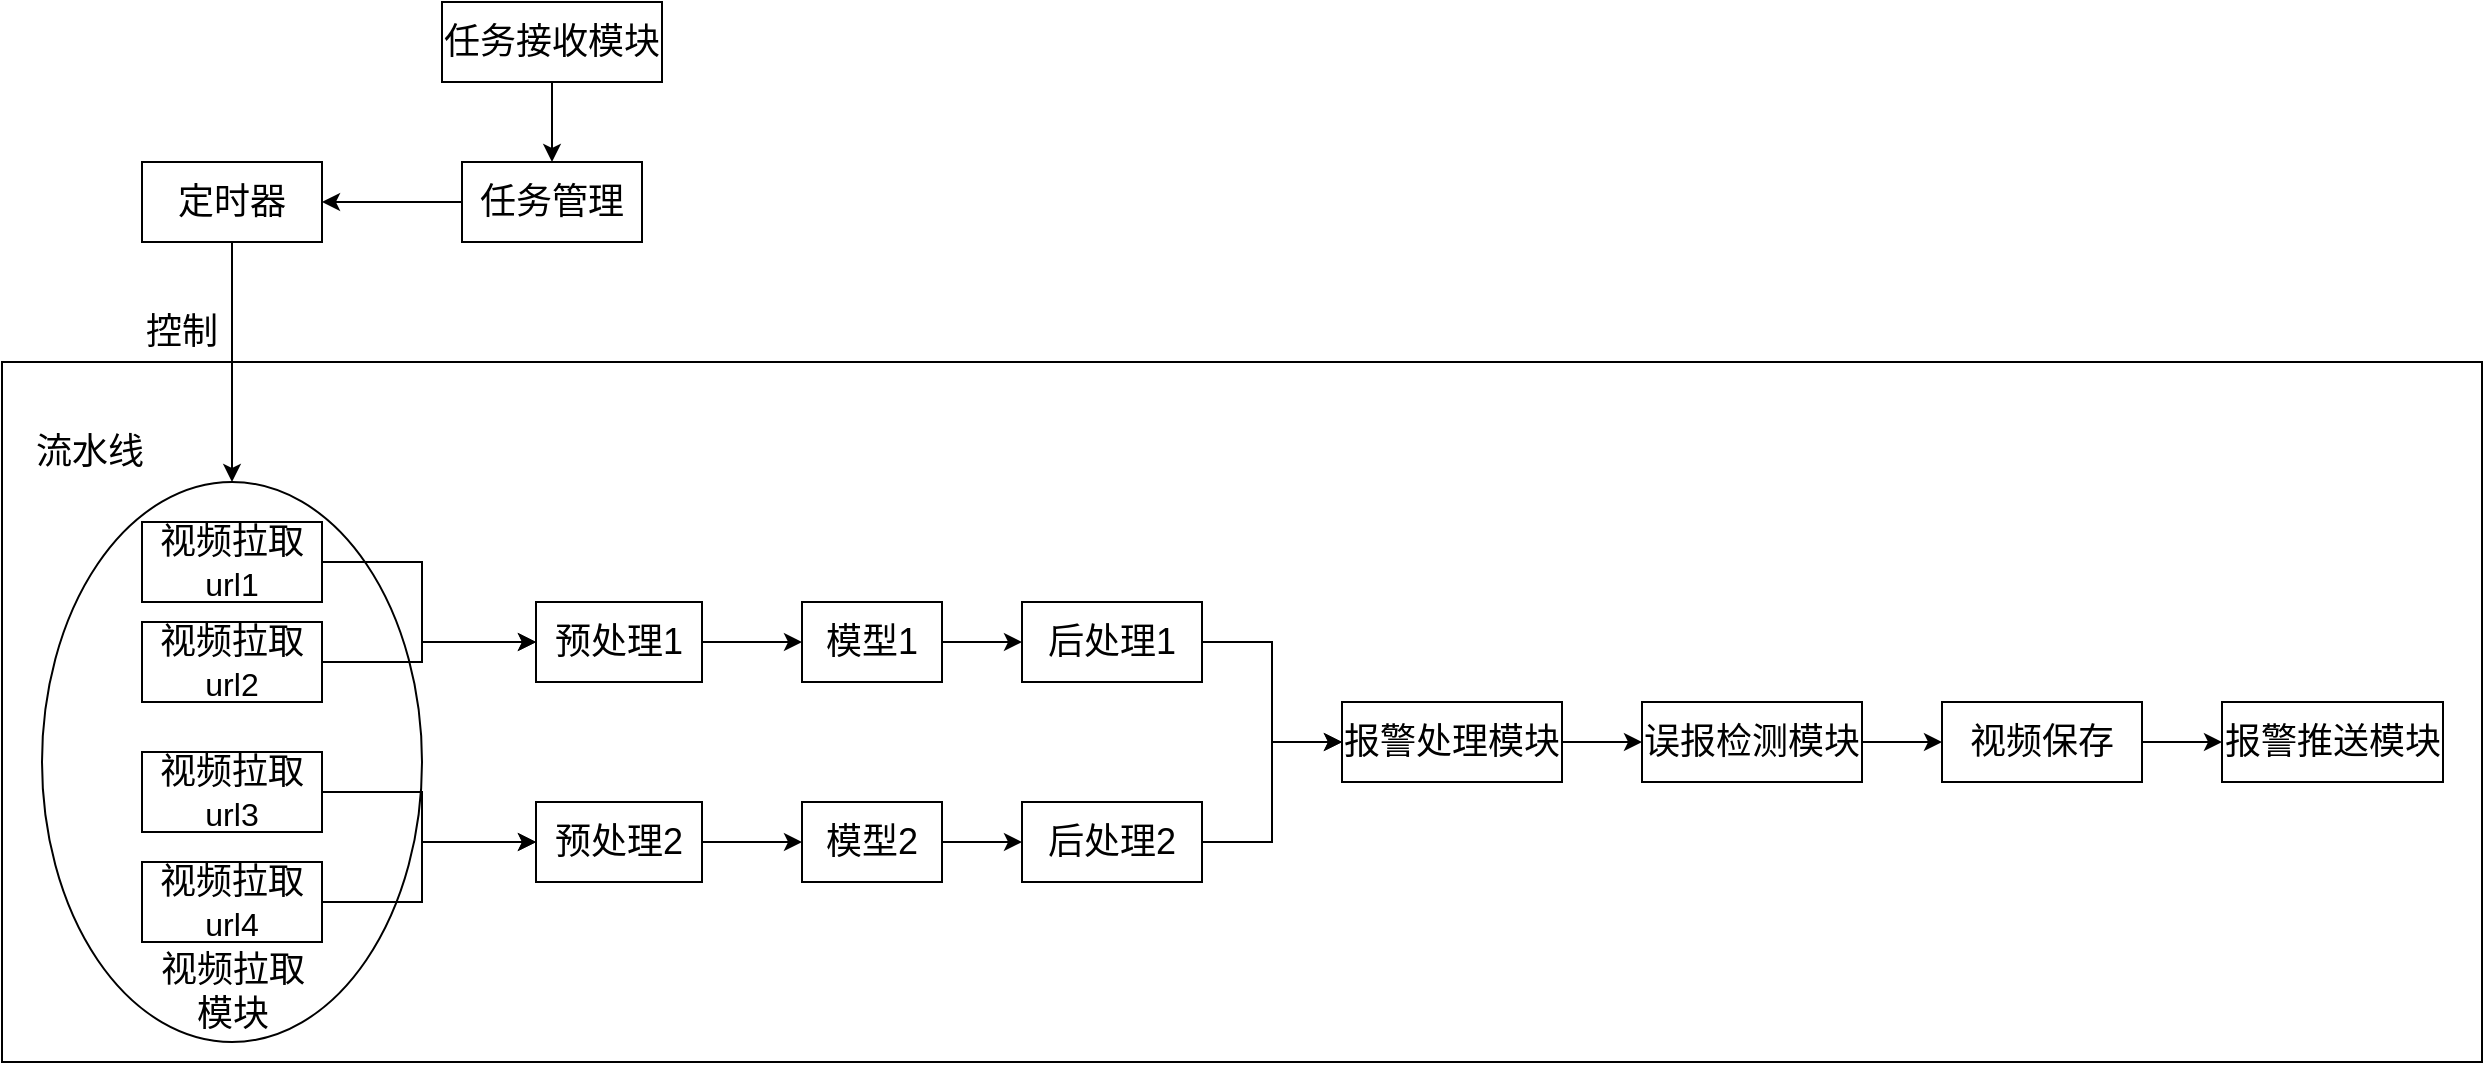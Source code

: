 <mxfile version="24.2.0" type="github">
  <diagram name="Page-1" id="E0N0s1sdhWup7cQctQ9j">
    <mxGraphModel dx="2150" dy="927" grid="1" gridSize="10" guides="1" tooltips="1" connect="1" arrows="1" fold="1" page="1" pageScale="1" pageWidth="827" pageHeight="1169" math="0" shadow="0">
      <root>
        <mxCell id="0" />
        <mxCell id="1" parent="0" />
        <mxCell id="Wj7LmPUc-mzGW2ijRmCx-1" value="" style="rounded=0;whiteSpace=wrap;html=1;" vertex="1" parent="1">
          <mxGeometry x="400" y="360" width="1240" height="350" as="geometry" />
        </mxCell>
        <mxCell id="Wj7LmPUc-mzGW2ijRmCx-2" value="" style="ellipse;whiteSpace=wrap;html=1;" vertex="1" parent="1">
          <mxGeometry x="420" y="420" width="190" height="280" as="geometry" />
        </mxCell>
        <mxCell id="Wj7LmPUc-mzGW2ijRmCx-3" style="edgeStyle=orthogonalEdgeStyle;rounded=0;orthogonalLoop=1;jettySize=auto;html=1;exitX=1;exitY=0.5;exitDx=0;exitDy=0;entryX=0;entryY=0.5;entryDx=0;entryDy=0;" edge="1" parent="1" source="Wj7LmPUc-mzGW2ijRmCx-4" target="Wj7LmPUc-mzGW2ijRmCx-12">
          <mxGeometry relative="1" as="geometry">
            <Array as="points">
              <mxPoint x="610" y="460" />
              <mxPoint x="610" y="500" />
            </Array>
          </mxGeometry>
        </mxCell>
        <mxCell id="Wj7LmPUc-mzGW2ijRmCx-4" value="&lt;font style=&quot;font-size: 18px;&quot;&gt;视频拉取&lt;/font&gt;&lt;div&gt;&lt;font size=&quot;3&quot;&gt;url1&lt;/font&gt;&lt;/div&gt;" style="rounded=0;whiteSpace=wrap;html=1;" vertex="1" parent="1">
          <mxGeometry x="470" y="440" width="90" height="40" as="geometry" />
        </mxCell>
        <mxCell id="Wj7LmPUc-mzGW2ijRmCx-5" style="edgeStyle=orthogonalEdgeStyle;rounded=0;orthogonalLoop=1;jettySize=auto;html=1;exitX=1;exitY=0.5;exitDx=0;exitDy=0;entryX=0;entryY=0.5;entryDx=0;entryDy=0;" edge="1" parent="1" source="Wj7LmPUc-mzGW2ijRmCx-6" target="Wj7LmPUc-mzGW2ijRmCx-12">
          <mxGeometry relative="1" as="geometry">
            <Array as="points">
              <mxPoint x="610" y="510" />
              <mxPoint x="610" y="500" />
            </Array>
          </mxGeometry>
        </mxCell>
        <mxCell id="Wj7LmPUc-mzGW2ijRmCx-6" value="&lt;font style=&quot;font-size: 18px;&quot;&gt;视频拉取&lt;/font&gt;&lt;div&gt;&lt;font size=&quot;3&quot;&gt;url2&lt;/font&gt;&lt;/div&gt;" style="rounded=0;whiteSpace=wrap;html=1;" vertex="1" parent="1">
          <mxGeometry x="470" y="490" width="90" height="40" as="geometry" />
        </mxCell>
        <mxCell id="Wj7LmPUc-mzGW2ijRmCx-7" style="edgeStyle=orthogonalEdgeStyle;rounded=0;orthogonalLoop=1;jettySize=auto;html=1;exitX=1;exitY=0.5;exitDx=0;exitDy=0;entryX=0;entryY=0.5;entryDx=0;entryDy=0;" edge="1" parent="1" source="Wj7LmPUc-mzGW2ijRmCx-8" target="Wj7LmPUc-mzGW2ijRmCx-14">
          <mxGeometry relative="1" as="geometry">
            <mxPoint x="680" y="600" as="targetPoint" />
            <Array as="points">
              <mxPoint x="610" y="575" />
              <mxPoint x="610" y="600" />
            </Array>
          </mxGeometry>
        </mxCell>
        <mxCell id="Wj7LmPUc-mzGW2ijRmCx-8" value="&lt;font style=&quot;font-size: 18px;&quot;&gt;视频拉取&lt;/font&gt;&lt;div&gt;&lt;font size=&quot;3&quot;&gt;url3&lt;/font&gt;&lt;/div&gt;" style="rounded=0;whiteSpace=wrap;html=1;" vertex="1" parent="1">
          <mxGeometry x="470" y="555" width="90" height="40" as="geometry" />
        </mxCell>
        <mxCell id="Wj7LmPUc-mzGW2ijRmCx-9" style="edgeStyle=orthogonalEdgeStyle;rounded=0;orthogonalLoop=1;jettySize=auto;html=1;exitX=1;exitY=0.5;exitDx=0;exitDy=0;entryX=0;entryY=0.5;entryDx=0;entryDy=0;" edge="1" parent="1" source="Wj7LmPUc-mzGW2ijRmCx-10" target="Wj7LmPUc-mzGW2ijRmCx-14">
          <mxGeometry relative="1" as="geometry">
            <Array as="points">
              <mxPoint x="610" y="630" />
              <mxPoint x="610" y="600" />
            </Array>
          </mxGeometry>
        </mxCell>
        <mxCell id="Wj7LmPUc-mzGW2ijRmCx-10" value="&lt;font style=&quot;font-size: 18px;&quot;&gt;视频拉取&lt;/font&gt;&lt;div&gt;&lt;font size=&quot;3&quot;&gt;url4&lt;/font&gt;&lt;/div&gt;" style="rounded=0;whiteSpace=wrap;html=1;" vertex="1" parent="1">
          <mxGeometry x="470" y="610" width="90" height="40" as="geometry" />
        </mxCell>
        <mxCell id="Wj7LmPUc-mzGW2ijRmCx-11" style="edgeStyle=orthogonalEdgeStyle;rounded=0;orthogonalLoop=1;jettySize=auto;html=1;exitX=1;exitY=0.5;exitDx=0;exitDy=0;entryX=0;entryY=0.5;entryDx=0;entryDy=0;" edge="1" parent="1" source="Wj7LmPUc-mzGW2ijRmCx-12" target="Wj7LmPUc-mzGW2ijRmCx-16">
          <mxGeometry relative="1" as="geometry" />
        </mxCell>
        <mxCell id="Wj7LmPUc-mzGW2ijRmCx-12" value="&lt;font style=&quot;font-size: 18px;&quot;&gt;预处理1&lt;/font&gt;" style="rounded=0;whiteSpace=wrap;html=1;" vertex="1" parent="1">
          <mxGeometry x="667" y="480" width="83" height="40" as="geometry" />
        </mxCell>
        <mxCell id="Wj7LmPUc-mzGW2ijRmCx-13" style="edgeStyle=orthogonalEdgeStyle;rounded=0;orthogonalLoop=1;jettySize=auto;html=1;exitX=1;exitY=0.5;exitDx=0;exitDy=0;" edge="1" parent="1" source="Wj7LmPUc-mzGW2ijRmCx-14" target="Wj7LmPUc-mzGW2ijRmCx-18">
          <mxGeometry relative="1" as="geometry" />
        </mxCell>
        <mxCell id="Wj7LmPUc-mzGW2ijRmCx-14" value="&lt;font style=&quot;font-size: 18px;&quot;&gt;预处理2&lt;/font&gt;" style="rounded=0;whiteSpace=wrap;html=1;" vertex="1" parent="1">
          <mxGeometry x="667" y="580" width="83" height="40" as="geometry" />
        </mxCell>
        <mxCell id="Wj7LmPUc-mzGW2ijRmCx-15" style="edgeStyle=orthogonalEdgeStyle;rounded=0;orthogonalLoop=1;jettySize=auto;html=1;exitX=1;exitY=0.5;exitDx=0;exitDy=0;entryX=0;entryY=0.5;entryDx=0;entryDy=0;" edge="1" parent="1" source="Wj7LmPUc-mzGW2ijRmCx-16" target="Wj7LmPUc-mzGW2ijRmCx-20">
          <mxGeometry relative="1" as="geometry" />
        </mxCell>
        <mxCell id="Wj7LmPUc-mzGW2ijRmCx-16" value="&lt;font style=&quot;font-size: 18px;&quot;&gt;模型1&lt;/font&gt;" style="rounded=0;whiteSpace=wrap;html=1;" vertex="1" parent="1">
          <mxGeometry x="800" y="480" width="70" height="40" as="geometry" />
        </mxCell>
        <mxCell id="Wj7LmPUc-mzGW2ijRmCx-17" style="edgeStyle=orthogonalEdgeStyle;rounded=0;orthogonalLoop=1;jettySize=auto;html=1;exitX=1;exitY=0.5;exitDx=0;exitDy=0;" edge="1" parent="1" source="Wj7LmPUc-mzGW2ijRmCx-18" target="Wj7LmPUc-mzGW2ijRmCx-22">
          <mxGeometry relative="1" as="geometry" />
        </mxCell>
        <mxCell id="Wj7LmPUc-mzGW2ijRmCx-18" value="&lt;font style=&quot;font-size: 18px;&quot;&gt;模型2&lt;/font&gt;" style="rounded=0;whiteSpace=wrap;html=1;" vertex="1" parent="1">
          <mxGeometry x="800" y="580" width="70" height="40" as="geometry" />
        </mxCell>
        <mxCell id="Wj7LmPUc-mzGW2ijRmCx-19" style="edgeStyle=orthogonalEdgeStyle;rounded=0;orthogonalLoop=1;jettySize=auto;html=1;exitX=1;exitY=0.5;exitDx=0;exitDy=0;entryX=0;entryY=0.5;entryDx=0;entryDy=0;" edge="1" parent="1" source="Wj7LmPUc-mzGW2ijRmCx-20" target="Wj7LmPUc-mzGW2ijRmCx-24">
          <mxGeometry relative="1" as="geometry" />
        </mxCell>
        <mxCell id="Wj7LmPUc-mzGW2ijRmCx-20" value="&lt;font style=&quot;font-size: 18px;&quot;&gt;后处理1&lt;/font&gt;" style="rounded=0;whiteSpace=wrap;html=1;" vertex="1" parent="1">
          <mxGeometry x="910" y="480" width="90" height="40" as="geometry" />
        </mxCell>
        <mxCell id="Wj7LmPUc-mzGW2ijRmCx-21" style="edgeStyle=orthogonalEdgeStyle;rounded=0;orthogonalLoop=1;jettySize=auto;html=1;exitX=1;exitY=0.5;exitDx=0;exitDy=0;entryX=0;entryY=0.5;entryDx=0;entryDy=0;" edge="1" parent="1" source="Wj7LmPUc-mzGW2ijRmCx-22" target="Wj7LmPUc-mzGW2ijRmCx-24">
          <mxGeometry relative="1" as="geometry" />
        </mxCell>
        <mxCell id="Wj7LmPUc-mzGW2ijRmCx-22" value="&lt;font style=&quot;font-size: 18px;&quot;&gt;后处理2&lt;/font&gt;" style="rounded=0;whiteSpace=wrap;html=1;" vertex="1" parent="1">
          <mxGeometry x="910" y="580" width="90" height="40" as="geometry" />
        </mxCell>
        <mxCell id="Wj7LmPUc-mzGW2ijRmCx-23" style="edgeStyle=orthogonalEdgeStyle;rounded=0;orthogonalLoop=1;jettySize=auto;html=1;exitX=1;exitY=0.5;exitDx=0;exitDy=0;entryX=0;entryY=0.5;entryDx=0;entryDy=0;" edge="1" parent="1" source="Wj7LmPUc-mzGW2ijRmCx-24" target="Wj7LmPUc-mzGW2ijRmCx-29">
          <mxGeometry relative="1" as="geometry" />
        </mxCell>
        <mxCell id="Wj7LmPUc-mzGW2ijRmCx-24" value="&lt;font style=&quot;font-size: 18px;&quot;&gt;报警处理模块&lt;/font&gt;" style="rounded=0;whiteSpace=wrap;html=1;" vertex="1" parent="1">
          <mxGeometry x="1070" y="530" width="110" height="40" as="geometry" />
        </mxCell>
        <mxCell id="Wj7LmPUc-mzGW2ijRmCx-25" style="edgeStyle=orthogonalEdgeStyle;rounded=0;orthogonalLoop=1;jettySize=auto;html=1;exitX=1;exitY=0.5;exitDx=0;exitDy=0;" edge="1" parent="1" source="Wj7LmPUc-mzGW2ijRmCx-26" target="Wj7LmPUc-mzGW2ijRmCx-37">
          <mxGeometry relative="1" as="geometry" />
        </mxCell>
        <mxCell id="Wj7LmPUc-mzGW2ijRmCx-26" value="&lt;font style=&quot;font-size: 18px;&quot;&gt;视频保存&lt;/font&gt;" style="rounded=0;whiteSpace=wrap;html=1;" vertex="1" parent="1">
          <mxGeometry x="1370" y="530" width="100" height="40" as="geometry" />
        </mxCell>
        <mxCell id="Wj7LmPUc-mzGW2ijRmCx-27" value="&lt;font style=&quot;font-size: 18px;&quot;&gt;流水线&lt;/font&gt;" style="text;html=1;align=center;verticalAlign=middle;whiteSpace=wrap;rounded=0;" vertex="1" parent="1">
          <mxGeometry x="414" y="390" width="60" height="30" as="geometry" />
        </mxCell>
        <mxCell id="Wj7LmPUc-mzGW2ijRmCx-28" style="edgeStyle=orthogonalEdgeStyle;rounded=0;orthogonalLoop=1;jettySize=auto;html=1;exitX=1;exitY=0.5;exitDx=0;exitDy=0;entryX=0;entryY=0.5;entryDx=0;entryDy=0;" edge="1" parent="1" source="Wj7LmPUc-mzGW2ijRmCx-29" target="Wj7LmPUc-mzGW2ijRmCx-26">
          <mxGeometry relative="1" as="geometry" />
        </mxCell>
        <mxCell id="Wj7LmPUc-mzGW2ijRmCx-29" value="&lt;font style=&quot;font-size: 18px;&quot;&gt;误报检测模块&lt;/font&gt;" style="rounded=0;whiteSpace=wrap;html=1;" vertex="1" parent="1">
          <mxGeometry x="1220" y="530" width="110" height="40" as="geometry" />
        </mxCell>
        <mxCell id="Wj7LmPUc-mzGW2ijRmCx-30" style="edgeStyle=orthogonalEdgeStyle;rounded=0;orthogonalLoop=1;jettySize=auto;html=1;exitX=0;exitY=0.5;exitDx=0;exitDy=0;entryX=1;entryY=0.5;entryDx=0;entryDy=0;" edge="1" parent="1" source="Wj7LmPUc-mzGW2ijRmCx-31" target="Wj7LmPUc-mzGW2ijRmCx-33">
          <mxGeometry relative="1" as="geometry" />
        </mxCell>
        <mxCell id="Wj7LmPUc-mzGW2ijRmCx-31" value="&lt;font style=&quot;font-size: 18px;&quot;&gt;任务管理&lt;/font&gt;" style="rounded=0;whiteSpace=wrap;html=1;" vertex="1" parent="1">
          <mxGeometry x="630" y="260" width="90" height="40" as="geometry" />
        </mxCell>
        <mxCell id="Wj7LmPUc-mzGW2ijRmCx-32" style="edgeStyle=orthogonalEdgeStyle;rounded=0;orthogonalLoop=1;jettySize=auto;html=1;exitX=0.5;exitY=1;exitDx=0;exitDy=0;entryX=0.5;entryY=0;entryDx=0;entryDy=0;" edge="1" parent="1" source="Wj7LmPUc-mzGW2ijRmCx-33" target="Wj7LmPUc-mzGW2ijRmCx-2">
          <mxGeometry relative="1" as="geometry" />
        </mxCell>
        <mxCell id="Wj7LmPUc-mzGW2ijRmCx-33" value="&lt;font style=&quot;font-size: 18px;&quot;&gt;定时器&lt;/font&gt;" style="rounded=0;whiteSpace=wrap;html=1;" vertex="1" parent="1">
          <mxGeometry x="470" y="260" width="90" height="40" as="geometry" />
        </mxCell>
        <mxCell id="Wj7LmPUc-mzGW2ijRmCx-34" value="&lt;font style=&quot;font-size: 18px;&quot;&gt;控制&lt;/font&gt;" style="text;html=1;align=center;verticalAlign=middle;whiteSpace=wrap;rounded=0;" vertex="1" parent="1">
          <mxGeometry x="460" y="330" width="60" height="30" as="geometry" />
        </mxCell>
        <mxCell id="Wj7LmPUc-mzGW2ijRmCx-35" style="edgeStyle=orthogonalEdgeStyle;rounded=0;orthogonalLoop=1;jettySize=auto;html=1;exitX=0.5;exitY=1;exitDx=0;exitDy=0;entryX=0.5;entryY=0;entryDx=0;entryDy=0;" edge="1" parent="1" source="Wj7LmPUc-mzGW2ijRmCx-36" target="Wj7LmPUc-mzGW2ijRmCx-31">
          <mxGeometry relative="1" as="geometry" />
        </mxCell>
        <mxCell id="Wj7LmPUc-mzGW2ijRmCx-36" value="&lt;font style=&quot;font-size: 18px;&quot;&gt;任务接收模块&lt;/font&gt;" style="rounded=0;whiteSpace=wrap;html=1;" vertex="1" parent="1">
          <mxGeometry x="620" y="180" width="110" height="40" as="geometry" />
        </mxCell>
        <mxCell id="Wj7LmPUc-mzGW2ijRmCx-37" value="&lt;font style=&quot;font-size: 18px;&quot;&gt;报警推送模块&lt;/font&gt;" style="rounded=0;whiteSpace=wrap;html=1;" vertex="1" parent="1">
          <mxGeometry x="1510" y="530" width="110.5" height="40" as="geometry" />
        </mxCell>
        <mxCell id="Wj7LmPUc-mzGW2ijRmCx-39" value="&lt;font style=&quot;font-size: 18px;&quot;&gt;视频拉取模块&lt;/font&gt;" style="text;html=1;align=center;verticalAlign=middle;whiteSpace=wrap;rounded=0;" vertex="1" parent="1">
          <mxGeometry x="477.5" y="660" width="75" height="30" as="geometry" />
        </mxCell>
      </root>
    </mxGraphModel>
  </diagram>
</mxfile>
